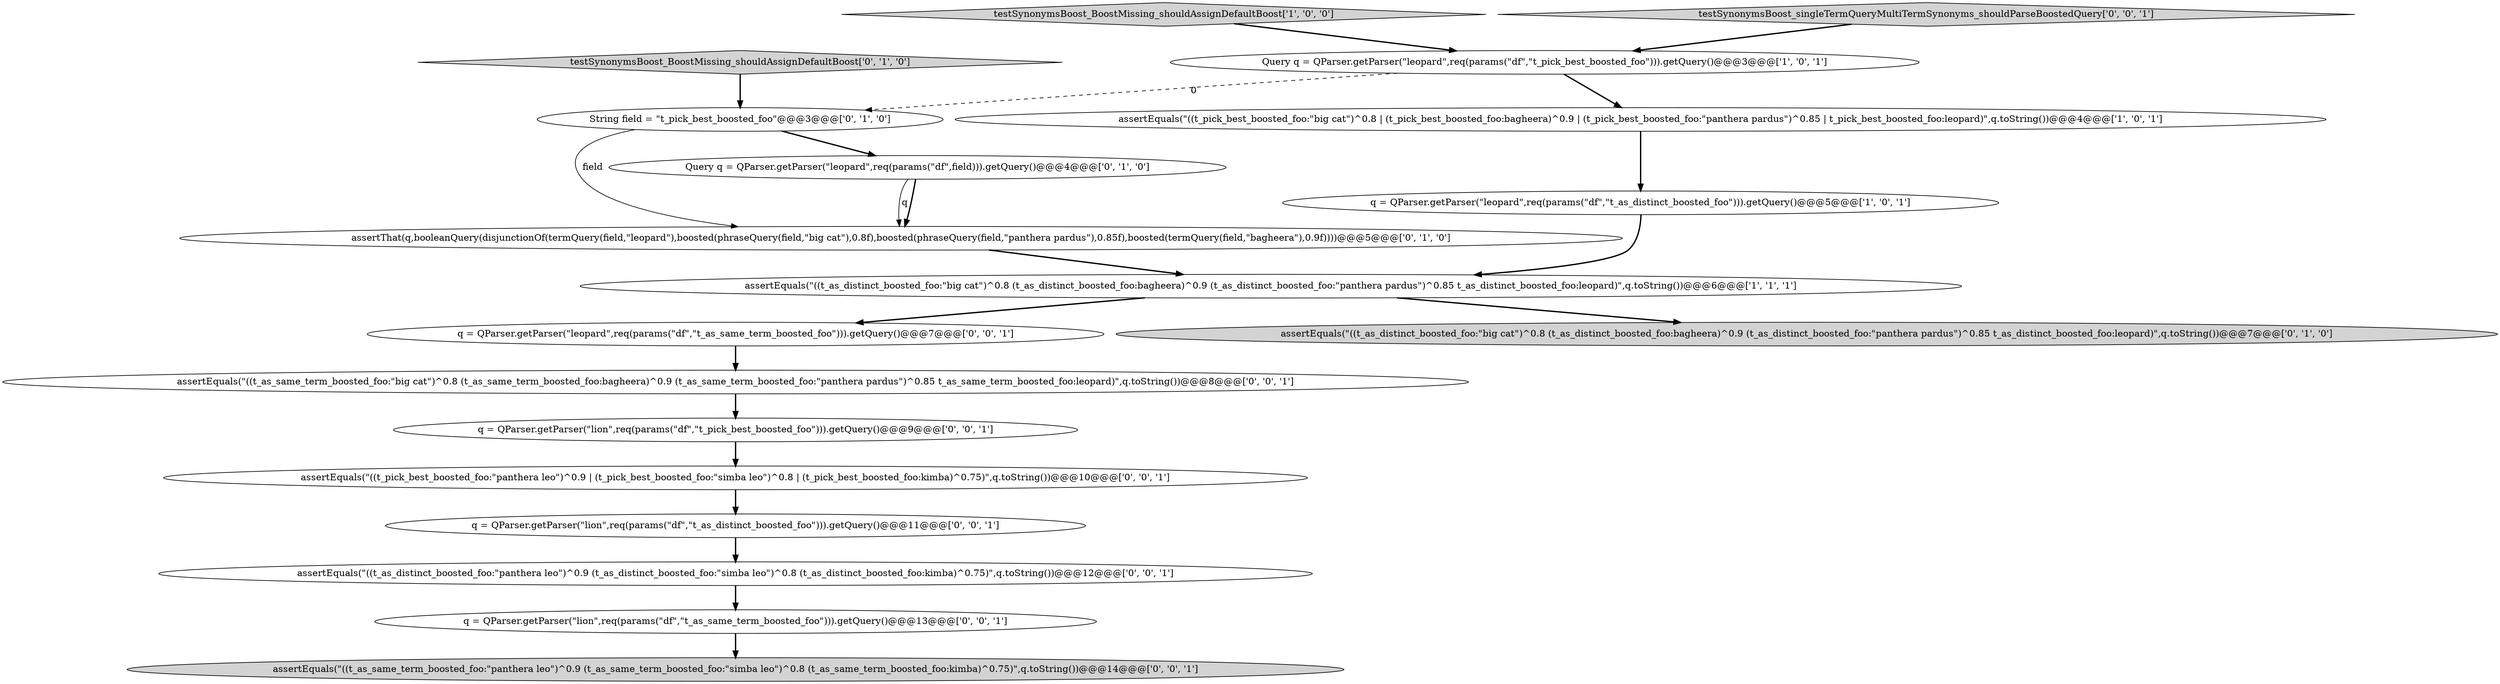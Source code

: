 digraph {
15 [style = filled, label = "assertEquals(\"((t_as_same_term_boosted_foo:\"panthera leo\")^0.9 (t_as_same_term_boosted_foo:\"simba leo\")^0.8 (t_as_same_term_boosted_foo:kimba)^0.75)\",q.toString())@@@14@@@['0', '0', '1']", fillcolor = lightgray, shape = ellipse image = "AAA0AAABBB3BBB"];
6 [style = filled, label = "String field = \"t_pick_best_boosted_foo\"@@@3@@@['0', '1', '0']", fillcolor = white, shape = ellipse image = "AAA1AAABBB2BBB"];
1 [style = filled, label = "q = QParser.getParser(\"leopard\",req(params(\"df\",\"t_as_distinct_boosted_foo\"))).getQuery()@@@5@@@['1', '0', '1']", fillcolor = white, shape = ellipse image = "AAA0AAABBB1BBB"];
10 [style = filled, label = "q = QParser.getParser(\"lion\",req(params(\"df\",\"t_as_same_term_boosted_foo\"))).getQuery()@@@13@@@['0', '0', '1']", fillcolor = white, shape = ellipse image = "AAA0AAABBB3BBB"];
11 [style = filled, label = "assertEquals(\"((t_pick_best_boosted_foo:\"panthera leo\")^0.9 | (t_pick_best_boosted_foo:\"simba leo\")^0.8 | (t_pick_best_boosted_foo:kimba)^0.75)\",q.toString())@@@10@@@['0', '0', '1']", fillcolor = white, shape = ellipse image = "AAA0AAABBB3BBB"];
16 [style = filled, label = "q = QParser.getParser(\"lion\",req(params(\"df\",\"t_pick_best_boosted_foo\"))).getQuery()@@@9@@@['0', '0', '1']", fillcolor = white, shape = ellipse image = "AAA0AAABBB3BBB"];
17 [style = filled, label = "assertEquals(\"((t_as_same_term_boosted_foo:\"big cat\")^0.8 (t_as_same_term_boosted_foo:bagheera)^0.9 (t_as_same_term_boosted_foo:\"panthera pardus\")^0.85 t_as_same_term_boosted_foo:leopard)\",q.toString())@@@8@@@['0', '0', '1']", fillcolor = white, shape = ellipse image = "AAA0AAABBB3BBB"];
0 [style = filled, label = "assertEquals(\"((t_pick_best_boosted_foo:\"big cat\")^0.8 | (t_pick_best_boosted_foo:bagheera)^0.9 | (t_pick_best_boosted_foo:\"panthera pardus\")^0.85 | t_pick_best_boosted_foo:leopard)\",q.toString())@@@4@@@['1', '0', '1']", fillcolor = white, shape = ellipse image = "AAA0AAABBB1BBB"];
18 [style = filled, label = "q = QParser.getParser(\"leopard\",req(params(\"df\",\"t_as_same_term_boosted_foo\"))).getQuery()@@@7@@@['0', '0', '1']", fillcolor = white, shape = ellipse image = "AAA0AAABBB3BBB"];
4 [style = filled, label = "Query q = QParser.getParser(\"leopard\",req(params(\"df\",\"t_pick_best_boosted_foo\"))).getQuery()@@@3@@@['1', '0', '1']", fillcolor = white, shape = ellipse image = "AAA0AAABBB1BBB"];
9 [style = filled, label = "assertThat(q,booleanQuery(disjunctionOf(termQuery(field,\"leopard\"),boosted(phraseQuery(field,\"big cat\"),0.8f),boosted(phraseQuery(field,\"panthera pardus\"),0.85f),boosted(termQuery(field,\"bagheera\"),0.9f))))@@@5@@@['0', '1', '0']", fillcolor = white, shape = ellipse image = "AAA1AAABBB2BBB"];
12 [style = filled, label = "q = QParser.getParser(\"lion\",req(params(\"df\",\"t_as_distinct_boosted_foo\"))).getQuery()@@@11@@@['0', '0', '1']", fillcolor = white, shape = ellipse image = "AAA0AAABBB3BBB"];
5 [style = filled, label = "Query q = QParser.getParser(\"leopard\",req(params(\"df\",field))).getQuery()@@@4@@@['0', '1', '0']", fillcolor = white, shape = ellipse image = "AAA0AAABBB2BBB"];
8 [style = filled, label = "testSynonymsBoost_BoostMissing_shouldAssignDefaultBoost['0', '1', '0']", fillcolor = lightgray, shape = diamond image = "AAA0AAABBB2BBB"];
3 [style = filled, label = "assertEquals(\"((t_as_distinct_boosted_foo:\"big cat\")^0.8 (t_as_distinct_boosted_foo:bagheera)^0.9 (t_as_distinct_boosted_foo:\"panthera pardus\")^0.85 t_as_distinct_boosted_foo:leopard)\",q.toString())@@@6@@@['1', '1', '1']", fillcolor = white, shape = ellipse image = "AAA0AAABBB1BBB"];
7 [style = filled, label = "assertEquals(\"((t_as_distinct_boosted_foo:\"big cat\")^0.8 (t_as_distinct_boosted_foo:bagheera)^0.9 (t_as_distinct_boosted_foo:\"panthera pardus\")^0.85 t_as_distinct_boosted_foo:leopard)\",q.toString())@@@7@@@['0', '1', '0']", fillcolor = lightgray, shape = ellipse image = "AAA0AAABBB2BBB"];
14 [style = filled, label = "assertEquals(\"((t_as_distinct_boosted_foo:\"panthera leo\")^0.9 (t_as_distinct_boosted_foo:\"simba leo\")^0.8 (t_as_distinct_boosted_foo:kimba)^0.75)\",q.toString())@@@12@@@['0', '0', '1']", fillcolor = white, shape = ellipse image = "AAA0AAABBB3BBB"];
2 [style = filled, label = "testSynonymsBoost_BoostMissing_shouldAssignDefaultBoost['1', '0', '0']", fillcolor = lightgray, shape = diamond image = "AAA0AAABBB1BBB"];
13 [style = filled, label = "testSynonymsBoost_singleTermQueryMultiTermSynonyms_shouldParseBoostedQuery['0', '0', '1']", fillcolor = lightgray, shape = diamond image = "AAA0AAABBB3BBB"];
2->4 [style = bold, label=""];
11->12 [style = bold, label=""];
13->4 [style = bold, label=""];
12->14 [style = bold, label=""];
5->9 [style = solid, label="q"];
9->3 [style = bold, label=""];
8->6 [style = bold, label=""];
5->9 [style = bold, label=""];
3->18 [style = bold, label=""];
3->7 [style = bold, label=""];
0->1 [style = bold, label=""];
6->9 [style = solid, label="field"];
4->6 [style = dashed, label="0"];
1->3 [style = bold, label=""];
6->5 [style = bold, label=""];
18->17 [style = bold, label=""];
10->15 [style = bold, label=""];
14->10 [style = bold, label=""];
17->16 [style = bold, label=""];
16->11 [style = bold, label=""];
4->0 [style = bold, label=""];
}
